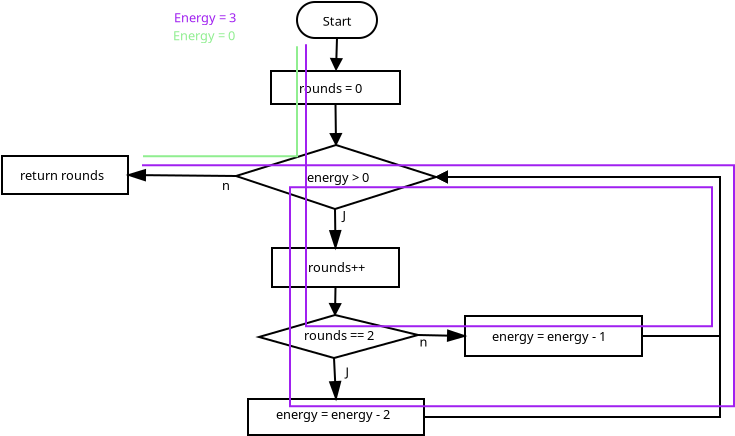 <?xml version="1.0" encoding="UTF-8"?>
<dia:diagram xmlns:dia="http://www.lysator.liu.se/~alla/dia/">
  <dia:layer name="Hintergrund" visible="true" active="true">
    <dia:object type="UML - Activity" version="0" id="O0">
      <dia:attribute name="obj_pos">
        <dia:point val="38.75,3.3"/>
      </dia:attribute>
      <dia:attribute name="obj_bb">
        <dia:rectangle val="38.7,3.25;42.8,5.15"/>
      </dia:attribute>
      <dia:attribute name="meta">
        <dia:composite type="dict"/>
      </dia:attribute>
      <dia:attribute name="elem_corner">
        <dia:point val="38.75,3.3"/>
      </dia:attribute>
      <dia:attribute name="elem_width">
        <dia:real val="4"/>
      </dia:attribute>
      <dia:attribute name="elem_height">
        <dia:real val="1.8"/>
      </dia:attribute>
      <dia:attribute name="line_colour">
        <dia:color val="#000000"/>
      </dia:attribute>
      <dia:attribute name="fill_colour">
        <dia:color val="#ffffff"/>
      </dia:attribute>
      <dia:attribute name="text">
        <dia:composite type="text">
          <dia:attribute name="string">
            <dia:string>#Start#</dia:string>
          </dia:attribute>
          <dia:attribute name="font">
            <dia:font family="sans" style="0" name="Helvetica"/>
          </dia:attribute>
          <dia:attribute name="height">
            <dia:real val="0.8"/>
          </dia:attribute>
          <dia:attribute name="pos">
            <dia:point val="40.75,4.395"/>
          </dia:attribute>
          <dia:attribute name="color">
            <dia:color val="#000000"/>
          </dia:attribute>
          <dia:attribute name="alignment">
            <dia:enum val="1"/>
          </dia:attribute>
        </dia:composite>
      </dia:attribute>
    </dia:object>
    <dia:group>
      <dia:object type="Standard - Box" version="0" id="O1">
        <dia:attribute name="obj_pos">
          <dia:point val="37.45,6.75"/>
        </dia:attribute>
        <dia:attribute name="obj_bb">
          <dia:rectangle val="37.4,6.7;43.95,8.45"/>
        </dia:attribute>
        <dia:attribute name="elem_corner">
          <dia:point val="37.45,6.75"/>
        </dia:attribute>
        <dia:attribute name="elem_width">
          <dia:real val="6.45"/>
        </dia:attribute>
        <dia:attribute name="elem_height">
          <dia:real val="1.65"/>
        </dia:attribute>
        <dia:attribute name="border_width">
          <dia:real val="0.1"/>
        </dia:attribute>
        <dia:attribute name="show_background">
          <dia:boolean val="false"/>
        </dia:attribute>
      </dia:object>
      <dia:object type="Standard - Text" version="1" id="O2">
        <dia:attribute name="obj_pos">
          <dia:point val="38.85,7.85"/>
        </dia:attribute>
        <dia:attribute name="obj_bb">
          <dia:rectangle val="38.85,7.255;42.405,8"/>
        </dia:attribute>
        <dia:attribute name="text">
          <dia:composite type="text">
            <dia:attribute name="string">
              <dia:string>#rounds = 0#</dia:string>
            </dia:attribute>
            <dia:attribute name="font">
              <dia:font family="sans" style="0" name="Helvetica"/>
            </dia:attribute>
            <dia:attribute name="height">
              <dia:real val="0.8"/>
            </dia:attribute>
            <dia:attribute name="pos">
              <dia:point val="38.85,7.85"/>
            </dia:attribute>
            <dia:attribute name="color">
              <dia:color val="#000000"/>
            </dia:attribute>
            <dia:attribute name="alignment">
              <dia:enum val="0"/>
            </dia:attribute>
          </dia:composite>
        </dia:attribute>
        <dia:attribute name="valign">
          <dia:enum val="3"/>
        </dia:attribute>
      </dia:object>
    </dia:group>
    <dia:group>
      <dia:object type="Standard - Polygon" version="0" id="O3">
        <dia:attribute name="obj_pos">
          <dia:point val="35.7,12"/>
        </dia:attribute>
        <dia:attribute name="obj_bb">
          <dia:rectangle val="35.537,10.398;45.865,13.703"/>
        </dia:attribute>
        <dia:attribute name="poly_points">
          <dia:point val="35.7,12"/>
          <dia:point val="40.7,10.45"/>
          <dia:point val="45.7,12.05"/>
          <dia:point val="40.65,13.65"/>
        </dia:attribute>
        <dia:attribute name="line_width">
          <dia:real val="0.1"/>
        </dia:attribute>
        <dia:attribute name="show_background">
          <dia:boolean val="false"/>
        </dia:attribute>
      </dia:object>
      <dia:object type="Standard - Text" version="1" id="O4">
        <dia:attribute name="obj_pos">
          <dia:point val="39.25,12.3"/>
        </dia:attribute>
        <dia:attribute name="obj_bb">
          <dia:rectangle val="39.25,11.705;42.845,12.45"/>
        </dia:attribute>
        <dia:attribute name="text">
          <dia:composite type="text">
            <dia:attribute name="string">
              <dia:string>#energy &gt; 0#</dia:string>
            </dia:attribute>
            <dia:attribute name="font">
              <dia:font family="sans" style="0" name="Helvetica"/>
            </dia:attribute>
            <dia:attribute name="height">
              <dia:real val="0.8"/>
            </dia:attribute>
            <dia:attribute name="pos">
              <dia:point val="39.25,12.3"/>
            </dia:attribute>
            <dia:attribute name="color">
              <dia:color val="#000000"/>
            </dia:attribute>
            <dia:attribute name="alignment">
              <dia:enum val="0"/>
            </dia:attribute>
          </dia:composite>
        </dia:attribute>
        <dia:attribute name="valign">
          <dia:enum val="3"/>
        </dia:attribute>
      </dia:object>
    </dia:group>
    <dia:group>
      <dia:object type="Standard - Text" version="1" id="O5">
        <dia:attribute name="obj_pos">
          <dia:point val="24.9,12.2"/>
        </dia:attribute>
        <dia:attribute name="obj_bb">
          <dia:rectangle val="24.9,11.605;29.288,12.35"/>
        </dia:attribute>
        <dia:attribute name="text">
          <dia:composite type="text">
            <dia:attribute name="string">
              <dia:string>#return rounds#</dia:string>
            </dia:attribute>
            <dia:attribute name="font">
              <dia:font family="sans" style="0" name="Helvetica"/>
            </dia:attribute>
            <dia:attribute name="height">
              <dia:real val="0.8"/>
            </dia:attribute>
            <dia:attribute name="pos">
              <dia:point val="24.9,12.2"/>
            </dia:attribute>
            <dia:attribute name="color">
              <dia:color val="#000000"/>
            </dia:attribute>
            <dia:attribute name="alignment">
              <dia:enum val="0"/>
            </dia:attribute>
          </dia:composite>
        </dia:attribute>
        <dia:attribute name="valign">
          <dia:enum val="3"/>
        </dia:attribute>
      </dia:object>
      <dia:object type="Standard - Box" version="0" id="O6">
        <dia:attribute name="obj_pos">
          <dia:point val="24,11"/>
        </dia:attribute>
        <dia:attribute name="obj_bb">
          <dia:rectangle val="23.95,10.95;30.35,12.95"/>
        </dia:attribute>
        <dia:attribute name="elem_corner">
          <dia:point val="24,11"/>
        </dia:attribute>
        <dia:attribute name="elem_width">
          <dia:real val="6.3"/>
        </dia:attribute>
        <dia:attribute name="elem_height">
          <dia:real val="1.9"/>
        </dia:attribute>
        <dia:attribute name="border_width">
          <dia:real val="0.1"/>
        </dia:attribute>
        <dia:attribute name="show_background">
          <dia:boolean val="false"/>
        </dia:attribute>
      </dia:object>
    </dia:group>
    <dia:group>
      <dia:object type="Standard - Text" version="1" id="O7">
        <dia:attribute name="obj_pos">
          <dia:point val="39.3,16.8"/>
        </dia:attribute>
        <dia:attribute name="obj_bb">
          <dia:rectangle val="39.3,16.205;42.58,16.95"/>
        </dia:attribute>
        <dia:attribute name="text">
          <dia:composite type="text">
            <dia:attribute name="string">
              <dia:string>#rounds++#</dia:string>
            </dia:attribute>
            <dia:attribute name="font">
              <dia:font family="sans" style="0" name="Helvetica"/>
            </dia:attribute>
            <dia:attribute name="height">
              <dia:real val="0.8"/>
            </dia:attribute>
            <dia:attribute name="pos">
              <dia:point val="39.3,16.8"/>
            </dia:attribute>
            <dia:attribute name="color">
              <dia:color val="#000000"/>
            </dia:attribute>
            <dia:attribute name="alignment">
              <dia:enum val="0"/>
            </dia:attribute>
          </dia:composite>
        </dia:attribute>
        <dia:attribute name="valign">
          <dia:enum val="3"/>
        </dia:attribute>
      </dia:object>
      <dia:object type="Standard - Box" version="0" id="O8">
        <dia:attribute name="obj_pos">
          <dia:point val="37.5,15.6"/>
        </dia:attribute>
        <dia:attribute name="obj_bb">
          <dia:rectangle val="37.45,15.55;43.9,17.6"/>
        </dia:attribute>
        <dia:attribute name="elem_corner">
          <dia:point val="37.5,15.6"/>
        </dia:attribute>
        <dia:attribute name="elem_width">
          <dia:real val="6.35"/>
        </dia:attribute>
        <dia:attribute name="elem_height">
          <dia:real val="1.95"/>
        </dia:attribute>
        <dia:attribute name="border_width">
          <dia:real val="0.1"/>
        </dia:attribute>
        <dia:attribute name="show_background">
          <dia:boolean val="false"/>
        </dia:attribute>
      </dia:object>
    </dia:group>
    <dia:group>
      <dia:object type="Standard - Text" version="1" id="O9">
        <dia:attribute name="obj_pos">
          <dia:point val="39.1,20.2"/>
        </dia:attribute>
        <dia:attribute name="obj_bb">
          <dia:rectangle val="39.1,19.605;43.193,21.15"/>
        </dia:attribute>
        <dia:attribute name="text">
          <dia:composite type="text">
            <dia:attribute name="string">
              <dia:string>#rounds == 2
#</dia:string>
            </dia:attribute>
            <dia:attribute name="font">
              <dia:font family="sans" style="0" name="Helvetica"/>
            </dia:attribute>
            <dia:attribute name="height">
              <dia:real val="0.8"/>
            </dia:attribute>
            <dia:attribute name="pos">
              <dia:point val="39.1,20.2"/>
            </dia:attribute>
            <dia:attribute name="color">
              <dia:color val="#000000"/>
            </dia:attribute>
            <dia:attribute name="alignment">
              <dia:enum val="0"/>
            </dia:attribute>
          </dia:composite>
        </dia:attribute>
        <dia:attribute name="valign">
          <dia:enum val="3"/>
        </dia:attribute>
      </dia:object>
      <dia:object type="Standard - Polygon" version="0" id="O10">
        <dia:attribute name="obj_pos">
          <dia:point val="40.65,18.95"/>
        </dia:attribute>
        <dia:attribute name="obj_bb">
          <dia:rectangle val="36.667,18.898;45.001,21.152"/>
        </dia:attribute>
        <dia:attribute name="poly_points">
          <dia:point val="40.65,18.95"/>
          <dia:point val="44.8,19.95"/>
          <dia:point val="40.6,21.1"/>
          <dia:point val="36.85,20.05"/>
        </dia:attribute>
        <dia:attribute name="line_width">
          <dia:real val="0.1"/>
        </dia:attribute>
        <dia:attribute name="show_background">
          <dia:boolean val="false"/>
        </dia:attribute>
      </dia:object>
    </dia:group>
    <dia:group>
      <dia:object type="Standard - Text" version="1" id="O11">
        <dia:attribute name="obj_pos">
          <dia:point val="48.5,20.25"/>
        </dia:attribute>
        <dia:attribute name="obj_bb">
          <dia:rectangle val="48.5,19.655;54.975,20.4"/>
        </dia:attribute>
        <dia:attribute name="text">
          <dia:composite type="text">
            <dia:attribute name="string">
              <dia:string>#energy = energy - 1#</dia:string>
            </dia:attribute>
            <dia:attribute name="font">
              <dia:font family="sans" style="0" name="Helvetica"/>
            </dia:attribute>
            <dia:attribute name="height">
              <dia:real val="0.8"/>
            </dia:attribute>
            <dia:attribute name="pos">
              <dia:point val="48.5,20.25"/>
            </dia:attribute>
            <dia:attribute name="color">
              <dia:color val="#000000"/>
            </dia:attribute>
            <dia:attribute name="alignment">
              <dia:enum val="0"/>
            </dia:attribute>
          </dia:composite>
        </dia:attribute>
        <dia:attribute name="valign">
          <dia:enum val="3"/>
        </dia:attribute>
      </dia:object>
      <dia:object type="Standard - Box" version="0" id="O12">
        <dia:attribute name="obj_pos">
          <dia:point val="47.15,19"/>
        </dia:attribute>
        <dia:attribute name="obj_bb">
          <dia:rectangle val="47.1,18.95;56.05,21.05"/>
        </dia:attribute>
        <dia:attribute name="elem_corner">
          <dia:point val="47.15,19"/>
        </dia:attribute>
        <dia:attribute name="elem_width">
          <dia:real val="8.85"/>
        </dia:attribute>
        <dia:attribute name="elem_height">
          <dia:real val="2"/>
        </dia:attribute>
        <dia:attribute name="border_width">
          <dia:real val="0.1"/>
        </dia:attribute>
        <dia:attribute name="show_background">
          <dia:boolean val="false"/>
        </dia:attribute>
      </dia:object>
    </dia:group>
    <dia:group>
      <dia:object type="Standard - Text" version="1" id="O13">
        <dia:attribute name="obj_pos">
          <dia:point val="37.7,24.15"/>
        </dia:attribute>
        <dia:attribute name="obj_bb">
          <dia:rectangle val="37.7,23.555;44.175,24.3"/>
        </dia:attribute>
        <dia:attribute name="text">
          <dia:composite type="text">
            <dia:attribute name="string">
              <dia:string>#energy = energy - 2#</dia:string>
            </dia:attribute>
            <dia:attribute name="font">
              <dia:font family="sans" style="0" name="Helvetica"/>
            </dia:attribute>
            <dia:attribute name="height">
              <dia:real val="0.8"/>
            </dia:attribute>
            <dia:attribute name="pos">
              <dia:point val="37.7,24.15"/>
            </dia:attribute>
            <dia:attribute name="color">
              <dia:color val="#000000"/>
            </dia:attribute>
            <dia:attribute name="alignment">
              <dia:enum val="0"/>
            </dia:attribute>
          </dia:composite>
        </dia:attribute>
        <dia:attribute name="valign">
          <dia:enum val="3"/>
        </dia:attribute>
      </dia:object>
      <dia:object type="Standard - Box" version="0" id="O14">
        <dia:attribute name="obj_pos">
          <dia:point val="36.3,23.15"/>
        </dia:attribute>
        <dia:attribute name="obj_bb">
          <dia:rectangle val="36.25,23.1;45.15,25"/>
        </dia:attribute>
        <dia:attribute name="elem_corner">
          <dia:point val="36.3,23.15"/>
        </dia:attribute>
        <dia:attribute name="elem_width">
          <dia:real val="8.8"/>
        </dia:attribute>
        <dia:attribute name="elem_height">
          <dia:real val="1.8"/>
        </dia:attribute>
        <dia:attribute name="border_width">
          <dia:real val="0.1"/>
        </dia:attribute>
        <dia:attribute name="show_background">
          <dia:boolean val="false"/>
        </dia:attribute>
      </dia:object>
    </dia:group>
    <dia:object type="UML - Message" version="0" id="O15">
      <dia:attribute name="obj_pos">
        <dia:point val="35.7,12"/>
      </dia:attribute>
      <dia:attribute name="obj_bb">
        <dia:rectangle val="30.246,11.55;35.751,12.9"/>
      </dia:attribute>
      <dia:attribute name="meta">
        <dia:composite type="dict"/>
      </dia:attribute>
      <dia:attribute name="conn_endpoints">
        <dia:point val="35.7,12"/>
        <dia:point val="30.3,11.95"/>
      </dia:attribute>
      <dia:attribute name="text_colour">
        <dia:color val="#000000"/>
      </dia:attribute>
      <dia:attribute name="line_colour">
        <dia:color val="#000000"/>
      </dia:attribute>
      <dia:attribute name="text">
        <dia:string>#n#</dia:string>
      </dia:attribute>
      <dia:attribute name="type">
        <dia:enum val="0"/>
      </dia:attribute>
      <dia:attribute name="text_pos">
        <dia:point val="35.2,12.7"/>
      </dia:attribute>
      <dia:connections>
        <dia:connection handle="0" to="O3" connection="0"/>
        <dia:connection handle="1" to="O6" connection="4"/>
      </dia:connections>
    </dia:object>
    <dia:object type="UML - Message" version="0" id="O16">
      <dia:attribute name="obj_pos">
        <dia:point val="40.65,13.65"/>
      </dia:attribute>
      <dia:attribute name="obj_bb">
        <dia:rectangle val="40.274,13.599;41.195,15.655"/>
      </dia:attribute>
      <dia:attribute name="meta">
        <dia:composite type="dict"/>
      </dia:attribute>
      <dia:attribute name="conn_endpoints">
        <dia:point val="40.65,13.65"/>
        <dia:point val="40.675,15.6"/>
      </dia:attribute>
      <dia:attribute name="text_colour">
        <dia:color val="#000000"/>
      </dia:attribute>
      <dia:attribute name="line_colour">
        <dia:color val="#000000"/>
      </dia:attribute>
      <dia:attribute name="text">
        <dia:string>#J#</dia:string>
      </dia:attribute>
      <dia:attribute name="type">
        <dia:enum val="0"/>
      </dia:attribute>
      <dia:attribute name="text_pos">
        <dia:point val="41.1,14.2"/>
      </dia:attribute>
      <dia:connections>
        <dia:connection handle="0" to="O3" connection="6"/>
        <dia:connection handle="1" to="O8" connection="1"/>
      </dia:connections>
    </dia:object>
    <dia:object type="UML - Message" version="0" id="O17">
      <dia:attribute name="obj_pos">
        <dia:point val="40.6,21.1"/>
      </dia:attribute>
      <dia:attribute name="obj_bb">
        <dia:rectangle val="40.298,21.048;41.345,23.219"/>
      </dia:attribute>
      <dia:attribute name="meta">
        <dia:composite type="dict"/>
      </dia:attribute>
      <dia:attribute name="conn_endpoints">
        <dia:point val="40.6,21.1"/>
        <dia:point val="40.7,23.15"/>
      </dia:attribute>
      <dia:attribute name="text_colour">
        <dia:color val="#000000"/>
      </dia:attribute>
      <dia:attribute name="line_colour">
        <dia:color val="#000000"/>
      </dia:attribute>
      <dia:attribute name="text">
        <dia:string>#J#</dia:string>
      </dia:attribute>
      <dia:attribute name="type">
        <dia:enum val="0"/>
      </dia:attribute>
      <dia:attribute name="text_pos">
        <dia:point val="41.25,22.025"/>
      </dia:attribute>
      <dia:connections>
        <dia:connection handle="0" to="O10" connection="4"/>
        <dia:connection handle="1" to="O14" connection="1"/>
      </dia:connections>
    </dia:object>
    <dia:object type="UML - Message" version="0" id="O18">
      <dia:attribute name="obj_pos">
        <dia:point val="44.8,19.95"/>
      </dia:attribute>
      <dia:attribute name="obj_bb">
        <dia:rectangle val="44.749,19.599;47.209,20.725"/>
      </dia:attribute>
      <dia:attribute name="meta">
        <dia:composite type="dict"/>
      </dia:attribute>
      <dia:attribute name="conn_endpoints">
        <dia:point val="44.8,19.95"/>
        <dia:point val="47.15,20"/>
      </dia:attribute>
      <dia:attribute name="text_colour">
        <dia:color val="#000000"/>
      </dia:attribute>
      <dia:attribute name="line_colour">
        <dia:color val="#000000"/>
      </dia:attribute>
      <dia:attribute name="text">
        <dia:string>#n#</dia:string>
      </dia:attribute>
      <dia:attribute name="type">
        <dia:enum val="0"/>
      </dia:attribute>
      <dia:attribute name="text_pos">
        <dia:point val="45.075,20.525"/>
      </dia:attribute>
      <dia:connections>
        <dia:connection handle="0" to="O10" connection="2"/>
        <dia:connection handle="1" to="O12" connection="3"/>
      </dia:connections>
    </dia:object>
    <dia:object type="Standard - Line" version="0" id="O19">
      <dia:attribute name="obj_pos">
        <dia:point val="40.75,5.1"/>
      </dia:attribute>
      <dia:attribute name="obj_bb">
        <dia:rectangle val="40.387,5.049;41.049,6.811"/>
      </dia:attribute>
      <dia:attribute name="conn_endpoints">
        <dia:point val="40.75,5.1"/>
        <dia:point val="40.702,6.7"/>
      </dia:attribute>
      <dia:attribute name="numcp">
        <dia:int val="1"/>
      </dia:attribute>
      <dia:attribute name="end_arrow">
        <dia:enum val="3"/>
      </dia:attribute>
      <dia:attribute name="end_arrow_length">
        <dia:real val="0.5"/>
      </dia:attribute>
      <dia:attribute name="end_arrow_width">
        <dia:real val="0.5"/>
      </dia:attribute>
      <dia:connections>
        <dia:connection handle="0" to="O0" connection="6"/>
        <dia:connection handle="1" to="O1" connection="8"/>
      </dia:connections>
    </dia:object>
    <dia:object type="Standard - Line" version="0" id="O20">
      <dia:attribute name="obj_pos">
        <dia:point val="40.675,8.4"/>
      </dia:attribute>
      <dia:attribute name="obj_bb">
        <dia:rectangle val="40.362,8.349;41.024,10.562"/>
      </dia:attribute>
      <dia:attribute name="conn_endpoints">
        <dia:point val="40.675,8.4"/>
        <dia:point val="40.7,10.45"/>
      </dia:attribute>
      <dia:attribute name="numcp">
        <dia:int val="1"/>
      </dia:attribute>
      <dia:attribute name="end_arrow">
        <dia:enum val="3"/>
      </dia:attribute>
      <dia:attribute name="end_arrow_length">
        <dia:real val="0.5"/>
      </dia:attribute>
      <dia:attribute name="end_arrow_width">
        <dia:real val="0.5"/>
      </dia:attribute>
      <dia:connections>
        <dia:connection handle="0" to="O1" connection="6"/>
        <dia:connection handle="1" to="O3" connection="2"/>
      </dia:connections>
    </dia:object>
    <dia:object type="Standard - ZigZagLine" version="1" id="O21">
      <dia:attribute name="obj_pos">
        <dia:point val="45.1,24.05"/>
      </dia:attribute>
      <dia:attribute name="obj_bb">
        <dia:rectangle val="45.05,11.719;59.95,24.1"/>
      </dia:attribute>
      <dia:attribute name="orth_points">
        <dia:point val="45.1,24.05"/>
        <dia:point val="59.9,24.05"/>
        <dia:point val="59.9,12.05"/>
        <dia:point val="45.7,12.05"/>
      </dia:attribute>
      <dia:attribute name="orth_orient">
        <dia:enum val="0"/>
        <dia:enum val="1"/>
        <dia:enum val="0"/>
      </dia:attribute>
      <dia:attribute name="autorouting">
        <dia:boolean val="false"/>
      </dia:attribute>
      <dia:attribute name="end_arrow">
        <dia:enum val="3"/>
      </dia:attribute>
      <dia:attribute name="end_arrow_length">
        <dia:real val="0.5"/>
      </dia:attribute>
      <dia:attribute name="end_arrow_width">
        <dia:real val="0.5"/>
      </dia:attribute>
      <dia:connections>
        <dia:connection handle="0" to="O14" connection="4"/>
        <dia:connection handle="1" to="O3" connection="4"/>
      </dia:connections>
    </dia:object>
    <dia:object type="Standard - ZigZagLine" version="1" id="O22">
      <dia:attribute name="obj_pos">
        <dia:point val="56,20"/>
      </dia:attribute>
      <dia:attribute name="obj_bb">
        <dia:rectangle val="45.588,11.719;59.95,20.05"/>
      </dia:attribute>
      <dia:attribute name="orth_points">
        <dia:point val="56,20"/>
        <dia:point val="59.9,20"/>
        <dia:point val="59.9,12.05"/>
        <dia:point val="45.7,12.05"/>
      </dia:attribute>
      <dia:attribute name="orth_orient">
        <dia:enum val="0"/>
        <dia:enum val="1"/>
        <dia:enum val="0"/>
      </dia:attribute>
      <dia:attribute name="autorouting">
        <dia:boolean val="false"/>
      </dia:attribute>
      <dia:attribute name="end_arrow">
        <dia:enum val="3"/>
      </dia:attribute>
      <dia:attribute name="end_arrow_length">
        <dia:real val="0.5"/>
      </dia:attribute>
      <dia:attribute name="end_arrow_width">
        <dia:real val="0.5"/>
      </dia:attribute>
      <dia:connections>
        <dia:connection handle="0" to="O12" connection="4"/>
        <dia:connection handle="1" to="O3" connection="4"/>
      </dia:connections>
    </dia:object>
    <dia:object type="Standard - Line" version="0" id="O23">
      <dia:attribute name="obj_pos">
        <dia:point val="40.675,17.55"/>
      </dia:attribute>
      <dia:attribute name="obj_bb">
        <dia:rectangle val="40.329,17.499;40.991,19.062"/>
      </dia:attribute>
      <dia:attribute name="conn_endpoints">
        <dia:point val="40.675,17.55"/>
        <dia:point val="40.65,18.95"/>
      </dia:attribute>
      <dia:attribute name="numcp">
        <dia:int val="1"/>
      </dia:attribute>
      <dia:attribute name="end_arrow">
        <dia:enum val="3"/>
      </dia:attribute>
      <dia:attribute name="end_arrow_length">
        <dia:real val="0.5"/>
      </dia:attribute>
      <dia:attribute name="end_arrow_width">
        <dia:real val="0.5"/>
      </dia:attribute>
      <dia:connections>
        <dia:connection handle="0" to="O8" connection="6"/>
        <dia:connection handle="1" to="O10" connection="0"/>
      </dia:connections>
    </dia:object>
    <dia:object type="Standard - Text" version="1" id="O24">
      <dia:attribute name="obj_pos">
        <dia:point val="32.6,4.312"/>
      </dia:attribute>
      <dia:attribute name="obj_bb">
        <dia:rectangle val="32.6,3.717;36.205,4.463"/>
      </dia:attribute>
      <dia:attribute name="text">
        <dia:composite type="text">
          <dia:attribute name="string">
            <dia:string>#Energy = 3#</dia:string>
          </dia:attribute>
          <dia:attribute name="font">
            <dia:font family="sans" style="0" name="Helvetica"/>
          </dia:attribute>
          <dia:attribute name="height">
            <dia:real val="0.8"/>
          </dia:attribute>
          <dia:attribute name="pos">
            <dia:point val="32.6,4.312"/>
          </dia:attribute>
          <dia:attribute name="color">
            <dia:color val="#a020f0"/>
          </dia:attribute>
          <dia:attribute name="alignment">
            <dia:enum val="0"/>
          </dia:attribute>
        </dia:composite>
      </dia:attribute>
      <dia:attribute name="valign">
        <dia:enum val="3"/>
      </dia:attribute>
    </dia:object>
    <dia:object type="Standard - ZigZagLine" version="1" id="O25">
      <dia:attribute name="obj_pos">
        <dia:point val="39.2,5.412"/>
      </dia:attribute>
      <dia:attribute name="obj_bb">
        <dia:rectangle val="30.95,5.362;60.65,23.562"/>
      </dia:attribute>
      <dia:attribute name="orth_points">
        <dia:point val="39.2,5.412"/>
        <dia:point val="39.2,19.512"/>
        <dia:point val="59.5,19.512"/>
        <dia:point val="59.5,12.562"/>
        <dia:point val="38.4,12.562"/>
        <dia:point val="38.4,23.512"/>
        <dia:point val="60.6,23.512"/>
        <dia:point val="60.6,11.463"/>
        <dia:point val="31,11.463"/>
      </dia:attribute>
      <dia:attribute name="orth_orient">
        <dia:enum val="1"/>
        <dia:enum val="0"/>
        <dia:enum val="1"/>
        <dia:enum val="0"/>
        <dia:enum val="1"/>
        <dia:enum val="0"/>
        <dia:enum val="1"/>
        <dia:enum val="0"/>
      </dia:attribute>
      <dia:attribute name="autorouting">
        <dia:boolean val="false"/>
      </dia:attribute>
      <dia:attribute name="line_color">
        <dia:color val="#a020f0"/>
      </dia:attribute>
    </dia:object>
    <dia:object type="Standard - Text" version="1" id="O26">
      <dia:attribute name="obj_pos">
        <dia:point val="32.55,5.213"/>
      </dia:attribute>
      <dia:attribute name="obj_bb">
        <dia:rectangle val="32.55,4.617;36.155,5.362"/>
      </dia:attribute>
      <dia:attribute name="text">
        <dia:composite type="text">
          <dia:attribute name="string">
            <dia:string>#Energy = 0#</dia:string>
          </dia:attribute>
          <dia:attribute name="font">
            <dia:font family="sans" style="0" name="Helvetica"/>
          </dia:attribute>
          <dia:attribute name="height">
            <dia:real val="0.8"/>
          </dia:attribute>
          <dia:attribute name="pos">
            <dia:point val="32.55,5.213"/>
          </dia:attribute>
          <dia:attribute name="color">
            <dia:color val="#90ee90"/>
          </dia:attribute>
          <dia:attribute name="alignment">
            <dia:enum val="0"/>
          </dia:attribute>
        </dia:composite>
      </dia:attribute>
      <dia:attribute name="valign">
        <dia:enum val="3"/>
      </dia:attribute>
    </dia:object>
    <dia:object type="Standard - Text" version="1" id="O27">
      <dia:attribute name="obj_pos">
        <dia:point val="32.4,4.013"/>
      </dia:attribute>
      <dia:attribute name="obj_bb">
        <dia:rectangle val="32.4,3.417;32.4,4.162"/>
      </dia:attribute>
      <dia:attribute name="text">
        <dia:composite type="text">
          <dia:attribute name="string">
            <dia:string>##</dia:string>
          </dia:attribute>
          <dia:attribute name="font">
            <dia:font family="sans" style="0" name="Helvetica"/>
          </dia:attribute>
          <dia:attribute name="height">
            <dia:real val="0.8"/>
          </dia:attribute>
          <dia:attribute name="pos">
            <dia:point val="32.4,4.013"/>
          </dia:attribute>
          <dia:attribute name="color">
            <dia:color val="#000000"/>
          </dia:attribute>
          <dia:attribute name="alignment">
            <dia:enum val="0"/>
          </dia:attribute>
        </dia:composite>
      </dia:attribute>
      <dia:attribute name="valign">
        <dia:enum val="3"/>
      </dia:attribute>
    </dia:object>
    <dia:object type="Standard - ZigZagLine" version="1" id="O28">
      <dia:attribute name="obj_pos">
        <dia:point val="38.75,5.513"/>
      </dia:attribute>
      <dia:attribute name="obj_bb">
        <dia:rectangle val="31.05,5.463;38.8,11.062"/>
      </dia:attribute>
      <dia:attribute name="orth_points">
        <dia:point val="38.75,5.513"/>
        <dia:point val="38.75,11.012"/>
        <dia:point val="31.1,11.012"/>
        <dia:point val="31.1,10.963"/>
      </dia:attribute>
      <dia:attribute name="orth_orient">
        <dia:enum val="1"/>
        <dia:enum val="0"/>
        <dia:enum val="1"/>
      </dia:attribute>
      <dia:attribute name="autorouting">
        <dia:boolean val="false"/>
      </dia:attribute>
      <dia:attribute name="line_color">
        <dia:color val="#90ee90"/>
      </dia:attribute>
    </dia:object>
  </dia:layer>
</dia:diagram>
